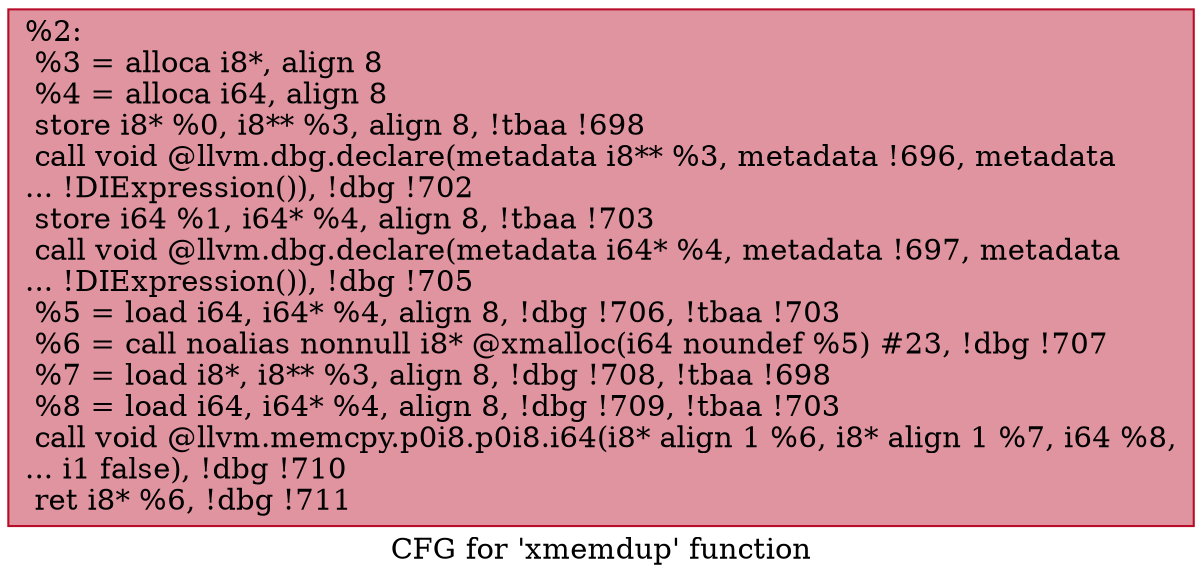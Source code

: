 digraph "CFG for 'xmemdup' function" {
	label="CFG for 'xmemdup' function";

	Node0x965590 [shape=record,color="#b70d28ff", style=filled, fillcolor="#b70d2870",label="{%2:\l  %3 = alloca i8*, align 8\l  %4 = alloca i64, align 8\l  store i8* %0, i8** %3, align 8, !tbaa !698\l  call void @llvm.dbg.declare(metadata i8** %3, metadata !696, metadata\l... !DIExpression()), !dbg !702\l  store i64 %1, i64* %4, align 8, !tbaa !703\l  call void @llvm.dbg.declare(metadata i64* %4, metadata !697, metadata\l... !DIExpression()), !dbg !705\l  %5 = load i64, i64* %4, align 8, !dbg !706, !tbaa !703\l  %6 = call noalias nonnull i8* @xmalloc(i64 noundef %5) #23, !dbg !707\l  %7 = load i8*, i8** %3, align 8, !dbg !708, !tbaa !698\l  %8 = load i64, i64* %4, align 8, !dbg !709, !tbaa !703\l  call void @llvm.memcpy.p0i8.p0i8.i64(i8* align 1 %6, i8* align 1 %7, i64 %8,\l... i1 false), !dbg !710\l  ret i8* %6, !dbg !711\l}"];
}
